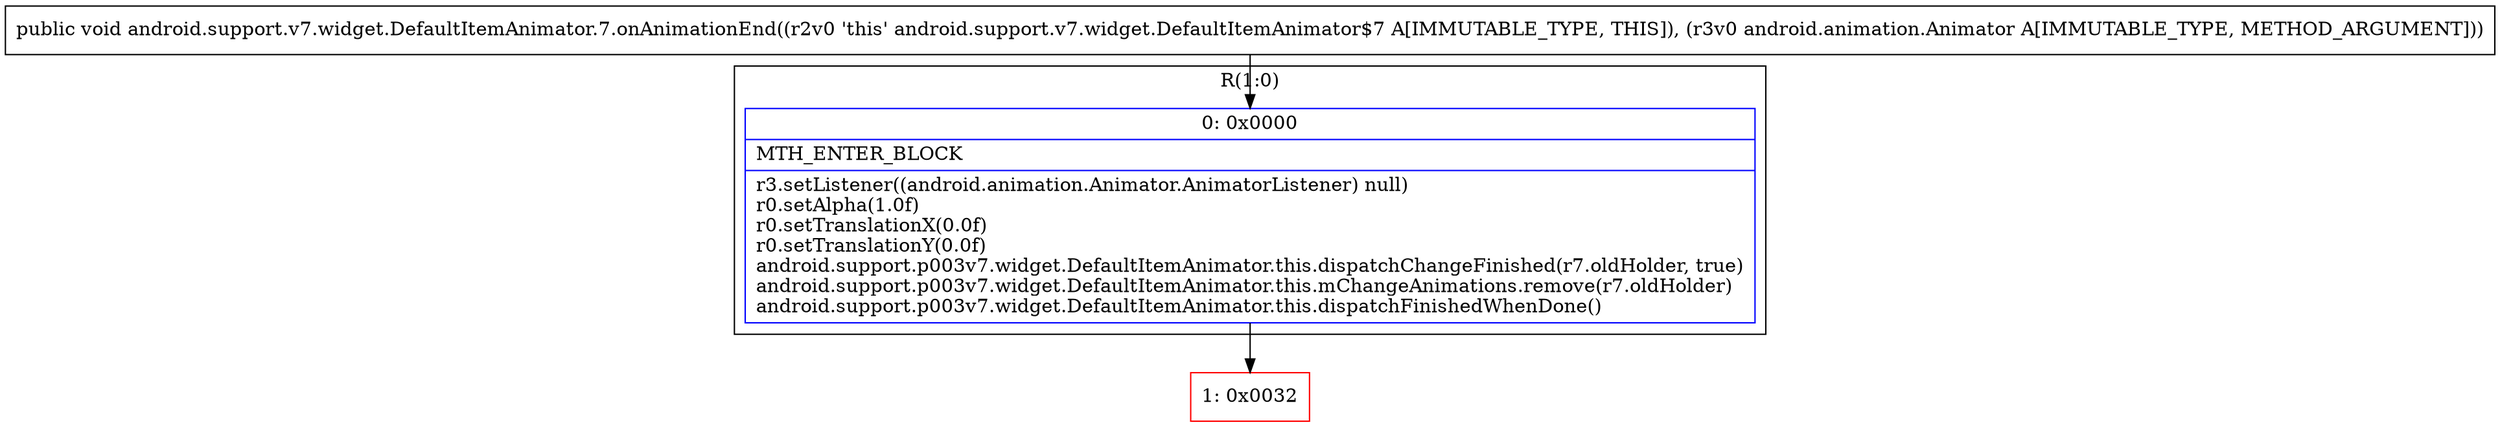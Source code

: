 digraph "CFG forandroid.support.v7.widget.DefaultItemAnimator.7.onAnimationEnd(Landroid\/animation\/Animator;)V" {
subgraph cluster_Region_393054370 {
label = "R(1:0)";
node [shape=record,color=blue];
Node_0 [shape=record,label="{0\:\ 0x0000|MTH_ENTER_BLOCK\l|r3.setListener((android.animation.Animator.AnimatorListener) null)\lr0.setAlpha(1.0f)\lr0.setTranslationX(0.0f)\lr0.setTranslationY(0.0f)\landroid.support.p003v7.widget.DefaultItemAnimator.this.dispatchChangeFinished(r7.oldHolder, true)\landroid.support.p003v7.widget.DefaultItemAnimator.this.mChangeAnimations.remove(r7.oldHolder)\landroid.support.p003v7.widget.DefaultItemAnimator.this.dispatchFinishedWhenDone()\l}"];
}
Node_1 [shape=record,color=red,label="{1\:\ 0x0032}"];
MethodNode[shape=record,label="{public void android.support.v7.widget.DefaultItemAnimator.7.onAnimationEnd((r2v0 'this' android.support.v7.widget.DefaultItemAnimator$7 A[IMMUTABLE_TYPE, THIS]), (r3v0 android.animation.Animator A[IMMUTABLE_TYPE, METHOD_ARGUMENT])) }"];
MethodNode -> Node_0;
Node_0 -> Node_1;
}

